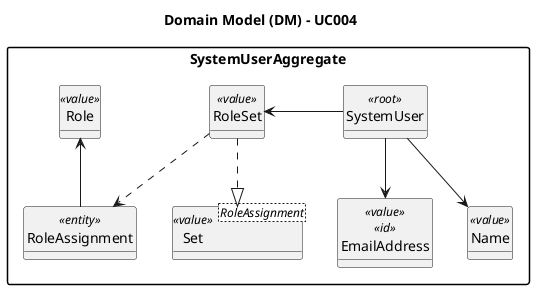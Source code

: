 @startuml
skinparam packageStyle rectangle
skinparam shadowing false

skinparam classAttributeIconSize 0

hide circle
hide methods

title Domain Model (DM) - UC004

package SystemUserAggregate {
    class EmailAddress <<value>> <<id>>

    class SystemUser <<root>>

    class Name <<value>>

    class RoleSet <<value>>

    class RoleAssignment <<entity>>

    class Role <<value>>

    class RoleSet <<value>>

    class Set<RoleAssignment> <<value>>
}

SystemUser --> Name
SystemUser --> EmailAddress
SystemUser --left-> RoleSet
RoleSet ..|> Set
RoleSet .down.> RoleAssignment
Role <-down- RoleAssignment

@enduml
